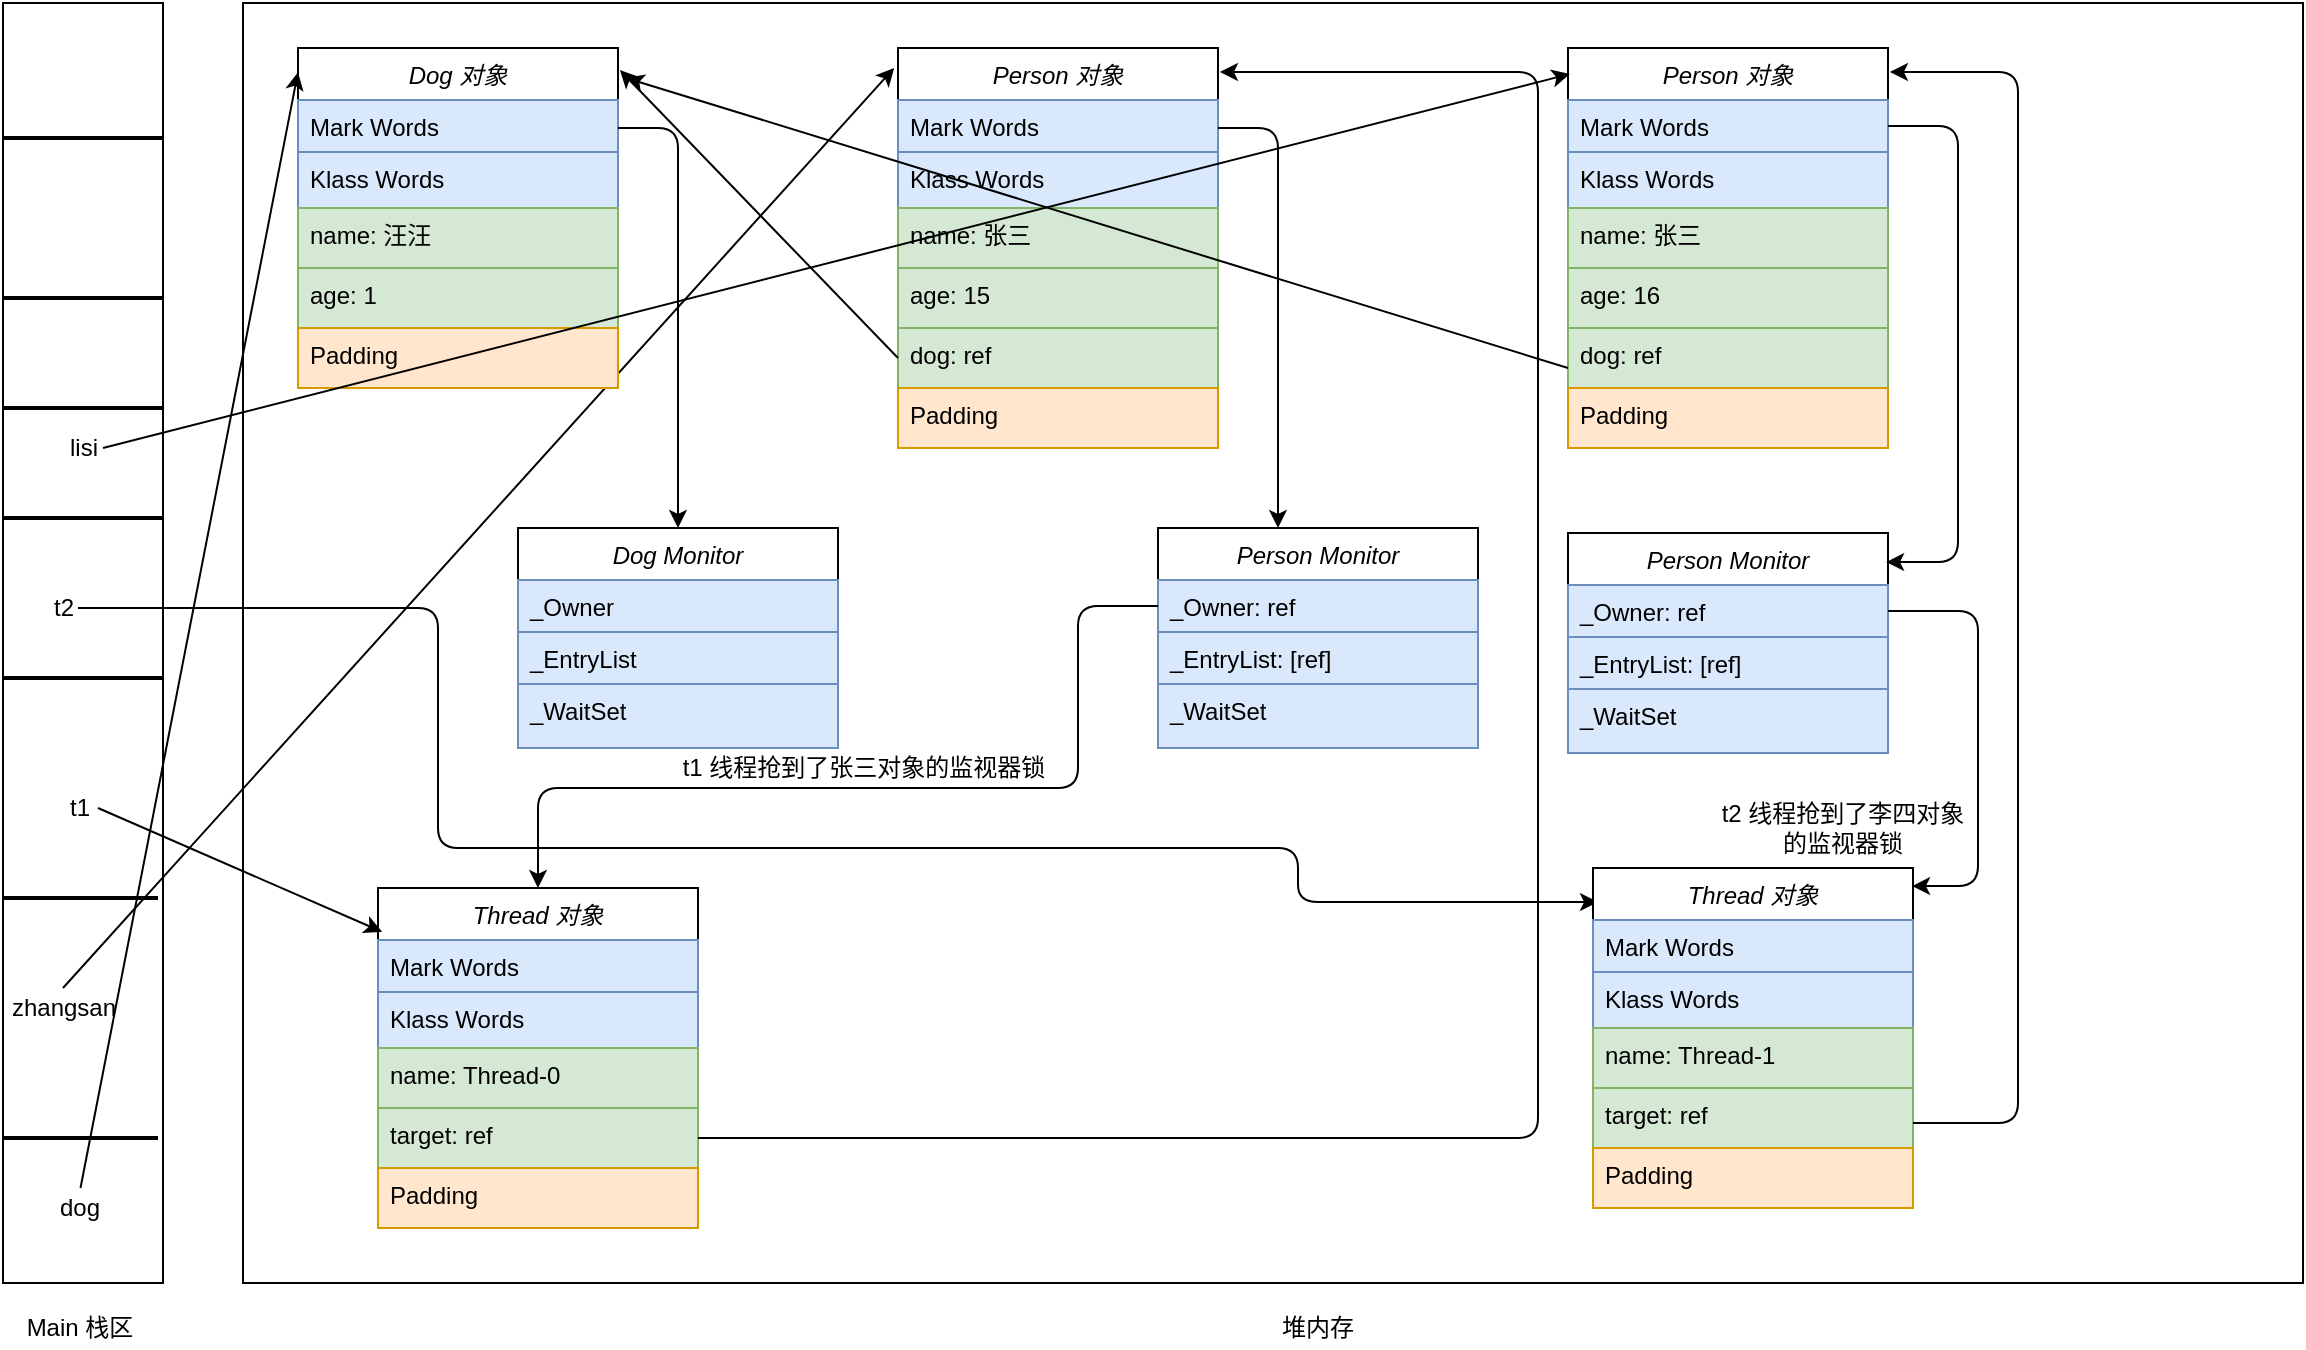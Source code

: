 <mxfile version="13.1.14" type="device" pages="2"><diagram id="DBVxF_tKTgpwkhZDailT" name="Page-2"><mxGraphModel dx="1102" dy="582" grid="1" gridSize="10" guides="1" tooltips="1" connect="1" arrows="1" fold="1" page="1" pageScale="1" pageWidth="1600" pageHeight="900" math="0" shadow="0"><root><mxCell id="lHelHsnZT-BcG7yWM8ZW-0"/><mxCell id="lHelHsnZT-BcG7yWM8ZW-1" parent="lHelHsnZT-BcG7yWM8ZW-0"/><mxCell id="lHelHsnZT-BcG7yWM8ZW-2" value="" style="rounded=0;whiteSpace=wrap;html=1;rotation=90;" parent="lHelHsnZT-BcG7yWM8ZW-1" vertex="1"><mxGeometry x="-117.5" y="317.5" width="640" height="80" as="geometry"/></mxCell><mxCell id="lHelHsnZT-BcG7yWM8ZW-10" value="" style="rounded=0;whiteSpace=wrap;html=1;rotation=90;" parent="lHelHsnZT-BcG7yWM8ZW-1" vertex="1"><mxGeometry x="477.5" y="-157.5" width="640" height="1030" as="geometry"/></mxCell><mxCell id="lHelHsnZT-BcG7yWM8ZW-14" value="" style="line;strokeWidth=2;html=1;" parent="lHelHsnZT-BcG7yWM8ZW-1" vertex="1"><mxGeometry x="162.5" y="370" width="80" height="10" as="geometry"/></mxCell><mxCell id="lHelHsnZT-BcG7yWM8ZW-16" value="" style="line;strokeWidth=2;html=1;" parent="lHelHsnZT-BcG7yWM8ZW-1" vertex="1"><mxGeometry x="162.5" y="290" width="80" height="10" as="geometry"/></mxCell><mxCell id="lHelHsnZT-BcG7yWM8ZW-18" value="" style="line;strokeWidth=2;html=1;" parent="lHelHsnZT-BcG7yWM8ZW-1" vertex="1"><mxGeometry x="162.5" y="235" width="80" height="10" as="geometry"/></mxCell><mxCell id="lHelHsnZT-BcG7yWM8ZW-20" value="" style="line;strokeWidth=2;html=1;" parent="lHelHsnZT-BcG7yWM8ZW-1" vertex="1"><mxGeometry x="162.5" y="180" width="80" height="10" as="geometry"/></mxCell><mxCell id="lHelHsnZT-BcG7yWM8ZW-23" value="" style="line;strokeWidth=2;html=1;" parent="lHelHsnZT-BcG7yWM8ZW-1" vertex="1"><mxGeometry x="162.5" y="100" width="80" height="10" as="geometry"/></mxCell><mxCell id="nq__p9gzCYhoMsoxMmP9-8" value="Person 对象" style="swimlane;fontStyle=2;align=center;verticalAlign=top;childLayout=stackLayout;horizontal=1;startSize=26;horizontalStack=0;resizeParent=1;resizeLast=0;collapsible=1;marginBottom=0;rounded=0;shadow=0;strokeWidth=1;" parent="lHelHsnZT-BcG7yWM8ZW-1" vertex="1"><mxGeometry x="610" y="60" width="160" height="200" as="geometry"><mxRectangle x="230" y="140" width="160" height="26" as="alternateBounds"/></mxGeometry></mxCell><mxCell id="nq__p9gzCYhoMsoxMmP9-9" value="Mark Words" style="text;align=left;verticalAlign=top;spacingLeft=4;spacingRight=4;overflow=hidden;rotatable=0;points=[[0,0.5],[1,0.5]];portConstraint=eastwest;fillColor=#dae8fc;strokeColor=#6c8ebf;" parent="nq__p9gzCYhoMsoxMmP9-8" vertex="1"><mxGeometry y="26" width="160" height="26" as="geometry"/></mxCell><mxCell id="nq__p9gzCYhoMsoxMmP9-10" value="Klass Words" style="text;align=left;verticalAlign=top;spacingLeft=4;spacingRight=4;overflow=hidden;rotatable=0;points=[[0,0.5],[1,0.5]];portConstraint=eastwest;rounded=0;shadow=0;html=0;fillColor=#dae8fc;strokeColor=#6c8ebf;" parent="nq__p9gzCYhoMsoxMmP9-8" vertex="1"><mxGeometry y="52" width="160" height="28" as="geometry"/></mxCell><mxCell id="nq__p9gzCYhoMsoxMmP9-11" value="name: 张三" style="text;align=left;verticalAlign=top;spacingLeft=4;spacingRight=4;overflow=hidden;rotatable=0;points=[[0,0.5],[1,0.5]];portConstraint=eastwest;fillColor=#d5e8d4;strokeColor=#82b366;" parent="nq__p9gzCYhoMsoxMmP9-8" vertex="1"><mxGeometry y="80" width="160" height="30" as="geometry"/></mxCell><mxCell id="0J0TGNZ1tiAz6OvyWunT-2" value="Person 对象" style="swimlane;fontStyle=2;align=center;verticalAlign=top;childLayout=stackLayout;horizontal=1;startSize=26;horizontalStack=0;resizeParent=1;resizeLast=0;collapsible=1;marginBottom=0;rounded=0;shadow=0;strokeWidth=1;" vertex="1" parent="lHelHsnZT-BcG7yWM8ZW-1"><mxGeometry x="945" y="60" width="160" height="200" as="geometry"><mxRectangle x="230" y="140" width="160" height="26" as="alternateBounds"/></mxGeometry></mxCell><mxCell id="0J0TGNZ1tiAz6OvyWunT-3" value="Mark Words" style="text;align=left;verticalAlign=top;spacingLeft=4;spacingRight=4;overflow=hidden;rotatable=0;points=[[0,0.5],[1,0.5]];portConstraint=eastwest;fillColor=#dae8fc;strokeColor=#6c8ebf;" vertex="1" parent="0J0TGNZ1tiAz6OvyWunT-2"><mxGeometry y="26" width="160" height="26" as="geometry"/></mxCell><mxCell id="0J0TGNZ1tiAz6OvyWunT-4" value="Klass Words" style="text;align=left;verticalAlign=top;spacingLeft=4;spacingRight=4;overflow=hidden;rotatable=0;points=[[0,0.5],[1,0.5]];portConstraint=eastwest;rounded=0;shadow=0;html=0;fillColor=#dae8fc;strokeColor=#6c8ebf;" vertex="1" parent="0J0TGNZ1tiAz6OvyWunT-2"><mxGeometry y="52" width="160" height="28" as="geometry"/></mxCell><mxCell id="0J0TGNZ1tiAz6OvyWunT-5" value="name: 张三" style="text;align=left;verticalAlign=top;spacingLeft=4;spacingRight=4;overflow=hidden;rotatable=0;points=[[0,0.5],[1,0.5]];portConstraint=eastwest;fillColor=#d5e8d4;strokeColor=#82b366;" vertex="1" parent="0J0TGNZ1tiAz6OvyWunT-2"><mxGeometry y="80" width="160" height="30" as="geometry"/></mxCell><mxCell id="lHelHsnZT-BcG7yWM8ZW-26" value="Main 栈区" style="text;html=1;strokeColor=none;fillColor=none;align=center;verticalAlign=middle;whiteSpace=wrap;rounded=0;" parent="lHelHsnZT-BcG7yWM8ZW-1" vertex="1"><mxGeometry x="171.25" y="690" width="60" height="20" as="geometry"/></mxCell><mxCell id="lHelHsnZT-BcG7yWM8ZW-30" value="堆内存" style="text;html=1;strokeColor=none;fillColor=none;align=center;verticalAlign=middle;whiteSpace=wrap;rounded=0;" parent="lHelHsnZT-BcG7yWM8ZW-1" vertex="1"><mxGeometry x="790" y="690" width="60" height="20" as="geometry"/></mxCell><mxCell id="nq__p9gzCYhoMsoxMmP9-0" value="Dog 对象" style="swimlane;fontStyle=2;align=center;verticalAlign=top;childLayout=stackLayout;horizontal=1;startSize=26;horizontalStack=0;resizeParent=1;resizeLast=0;collapsible=1;marginBottom=0;rounded=0;shadow=0;strokeWidth=1;" parent="lHelHsnZT-BcG7yWM8ZW-1" vertex="1"><mxGeometry x="310" y="60" width="160" height="170" as="geometry"><mxRectangle x="230" y="140" width="160" height="26" as="alternateBounds"/></mxGeometry></mxCell><mxCell id="nq__p9gzCYhoMsoxMmP9-1" value="Mark Words" style="text;align=left;verticalAlign=top;spacingLeft=4;spacingRight=4;overflow=hidden;rotatable=0;points=[[0,0.5],[1,0.5]];portConstraint=eastwest;fillColor=#dae8fc;strokeColor=#6c8ebf;" parent="nq__p9gzCYhoMsoxMmP9-0" vertex="1"><mxGeometry y="26" width="160" height="26" as="geometry"/></mxCell><mxCell id="nq__p9gzCYhoMsoxMmP9-2" value="Klass Words" style="text;align=left;verticalAlign=top;spacingLeft=4;spacingRight=4;overflow=hidden;rotatable=0;points=[[0,0.5],[1,0.5]];portConstraint=eastwest;rounded=0;shadow=0;html=0;fillColor=#dae8fc;strokeColor=#6c8ebf;" parent="nq__p9gzCYhoMsoxMmP9-0" vertex="1"><mxGeometry y="52" width="160" height="28" as="geometry"/></mxCell><mxCell id="nq__p9gzCYhoMsoxMmP9-5" value="dog" style="text;html=1;strokeColor=none;fillColor=none;align=center;verticalAlign=middle;whiteSpace=wrap;rounded=0;" parent="lHelHsnZT-BcG7yWM8ZW-1" vertex="1"><mxGeometry x="181.25" y="630" width="40" height="20" as="geometry"/></mxCell><mxCell id="nq__p9gzCYhoMsoxMmP9-7" value="" style="endArrow=classic;html=1;entryX=0;entryY=0.071;entryDx=0;entryDy=0;exitX=0.5;exitY=0;exitDx=0;exitDy=0;entryPerimeter=0;" parent="lHelHsnZT-BcG7yWM8ZW-1" source="nq__p9gzCYhoMsoxMmP9-5" target="nq__p9gzCYhoMsoxMmP9-0" edge="1"><mxGeometry width="50" height="50" relative="1" as="geometry"><mxPoint x="200" y="410" as="sourcePoint"/><mxPoint x="250" y="360" as="targetPoint"/></mxGeometry></mxCell><mxCell id="nq__p9gzCYhoMsoxMmP9-15" value="zhangsan" style="text;html=1;strokeColor=none;fillColor=none;align=center;verticalAlign=middle;whiteSpace=wrap;rounded=0;" parent="lHelHsnZT-BcG7yWM8ZW-1" vertex="1"><mxGeometry x="172.5" y="530" width="40" height="20" as="geometry"/></mxCell><mxCell id="nq__p9gzCYhoMsoxMmP9-16" value="" style="endArrow=classic;html=1;entryX=-0.012;entryY=0.05;entryDx=0;entryDy=0;exitX=0.5;exitY=0;exitDx=0;exitDy=0;entryPerimeter=0;" parent="lHelHsnZT-BcG7yWM8ZW-1" source="nq__p9gzCYhoMsoxMmP9-15" target="nq__p9gzCYhoMsoxMmP9-8" edge="1"><mxGeometry width="50" height="50" relative="1" as="geometry"><mxPoint x="212.5" y="340" as="sourcePoint"/><mxPoint x="262.5" y="290" as="targetPoint"/></mxGeometry></mxCell><mxCell id="E8GZ65CvNSvYNaj-9JMb-3" value="" style="line;strokeWidth=2;html=1;" parent="lHelHsnZT-BcG7yWM8ZW-1" vertex="1"><mxGeometry x="162.5" y="600" width="77.5" height="10" as="geometry"/></mxCell><mxCell id="E8GZ65CvNSvYNaj-9JMb-5" value="" style="line;strokeWidth=2;html=1;" parent="lHelHsnZT-BcG7yWM8ZW-1" vertex="1"><mxGeometry x="162.5" y="480" width="77.5" height="10" as="geometry"/></mxCell><mxCell id="E8GZ65CvNSvYNaj-9JMb-7" value="name: 汪汪" style="text;align=left;verticalAlign=top;spacingLeft=4;spacingRight=4;overflow=hidden;rotatable=0;points=[[0,0.5],[1,0.5]];portConstraint=eastwest;fillColor=#d5e8d4;strokeColor=#82b366;" parent="lHelHsnZT-BcG7yWM8ZW-1" vertex="1"><mxGeometry x="310" y="140" width="160" height="30" as="geometry"/></mxCell><mxCell id="E8GZ65CvNSvYNaj-9JMb-9" value="age: 1" style="text;align=left;verticalAlign=top;spacingLeft=4;spacingRight=4;overflow=hidden;rotatable=0;points=[[0,0.5],[1,0.5]];portConstraint=eastwest;fillColor=#d5e8d4;strokeColor=#82b366;" parent="lHelHsnZT-BcG7yWM8ZW-1" vertex="1"><mxGeometry x="310" y="170" width="160" height="30" as="geometry"/></mxCell><mxCell id="E8GZ65CvNSvYNaj-9JMb-10" value="Padding" style="text;align=left;verticalAlign=top;spacingLeft=4;spacingRight=4;overflow=hidden;rotatable=0;points=[[0,0.5],[1,0.5]];portConstraint=eastwest;fillColor=#ffe6cc;strokeColor=#d79b00;" parent="lHelHsnZT-BcG7yWM8ZW-1" vertex="1"><mxGeometry x="310" y="200" width="160" height="30" as="geometry"/></mxCell><mxCell id="E8GZ65CvNSvYNaj-9JMb-11" value="age: 15" style="text;align=left;verticalAlign=top;spacingLeft=4;spacingRight=4;overflow=hidden;rotatable=0;points=[[0,0.5],[1,0.5]];portConstraint=eastwest;fillColor=#d5e8d4;strokeColor=#82b366;" parent="lHelHsnZT-BcG7yWM8ZW-1" vertex="1"><mxGeometry x="610" y="170" width="160" height="30" as="geometry"/></mxCell><mxCell id="E8GZ65CvNSvYNaj-9JMb-12" value="dog: ref" style="text;align=left;verticalAlign=top;spacingLeft=4;spacingRight=4;overflow=hidden;rotatable=0;points=[[0,0.5],[1,0.5]];portConstraint=eastwest;fillColor=#d5e8d4;strokeColor=#82b366;" parent="lHelHsnZT-BcG7yWM8ZW-1" vertex="1"><mxGeometry x="610" y="200" width="160" height="30" as="geometry"/></mxCell><mxCell id="E8GZ65CvNSvYNaj-9JMb-13" value="Padding" style="text;align=left;verticalAlign=top;spacingLeft=4;spacingRight=4;overflow=hidden;rotatable=0;points=[[0,0.5],[1,0.5]];portConstraint=eastwest;fillColor=#ffe6cc;strokeColor=#d79b00;" parent="lHelHsnZT-BcG7yWM8ZW-1" vertex="1"><mxGeometry x="610" y="230" width="160" height="30" as="geometry"/></mxCell><mxCell id="E8GZ65CvNSvYNaj-9JMb-15" value="" style="endArrow=classic;html=1;exitX=0;exitY=0.5;exitDx=0;exitDy=0;entryX=1.006;entryY=0.065;entryDx=0;entryDy=0;entryPerimeter=0;" parent="lHelHsnZT-BcG7yWM8ZW-1" source="E8GZ65CvNSvYNaj-9JMb-12" target="nq__p9gzCYhoMsoxMmP9-0" edge="1"><mxGeometry width="50" height="50" relative="1" as="geometry"><mxPoint x="522.5" y="245" as="sourcePoint"/><mxPoint x="572.5" y="195" as="targetPoint"/></mxGeometry></mxCell><mxCell id="irm7FW5SjRlc1cwtI_6U-14" value="" style="edgeStyle=segmentEdgeStyle;endArrow=classic;html=1;" parent="lHelHsnZT-BcG7yWM8ZW-1" target="irm7FW5SjRlc1cwtI_6U-0" edge="1"><mxGeometry width="50" height="50" relative="1" as="geometry"><mxPoint x="470" y="100" as="sourcePoint"/><mxPoint x="520" y="50" as="targetPoint"/></mxGeometry></mxCell><mxCell id="irm7FW5SjRlc1cwtI_6U-0" value="Dog Monitor" style="swimlane;fontStyle=2;align=center;verticalAlign=top;childLayout=stackLayout;horizontal=1;startSize=26;horizontalStack=0;resizeParent=1;resizeLast=0;collapsible=1;marginBottom=0;rounded=0;shadow=0;strokeWidth=1;" parent="lHelHsnZT-BcG7yWM8ZW-1" vertex="1"><mxGeometry x="420" y="300" width="160" height="110" as="geometry"><mxRectangle x="230" y="140" width="160" height="26" as="alternateBounds"/></mxGeometry></mxCell><mxCell id="irm7FW5SjRlc1cwtI_6U-1" value="_Owner" style="text;align=left;verticalAlign=top;spacingLeft=4;spacingRight=4;overflow=hidden;rotatable=0;points=[[0,0.5],[1,0.5]];portConstraint=eastwest;fillColor=#dae8fc;strokeColor=#6c8ebf;" parent="irm7FW5SjRlc1cwtI_6U-0" vertex="1"><mxGeometry y="26" width="160" height="26" as="geometry"/></mxCell><mxCell id="irm7FW5SjRlc1cwtI_6U-2" value="_EntryList" style="text;align=left;verticalAlign=top;spacingLeft=4;spacingRight=4;overflow=hidden;rotatable=0;points=[[0,0.5],[1,0.5]];portConstraint=eastwest;rounded=0;shadow=0;html=0;fillColor=#dae8fc;strokeColor=#6c8ebf;" parent="irm7FW5SjRlc1cwtI_6U-0" vertex="1"><mxGeometry y="52" width="160" height="26" as="geometry"/></mxCell><mxCell id="irm7FW5SjRlc1cwtI_6U-3" value="_WaitSet" style="text;align=left;verticalAlign=top;spacingLeft=4;spacingRight=4;overflow=hidden;rotatable=0;points=[[0,0.5],[1,0.5]];portConstraint=eastwest;rounded=0;shadow=0;html=0;fillColor=#dae8fc;strokeColor=#6c8ebf;" parent="irm7FW5SjRlc1cwtI_6U-0" vertex="1"><mxGeometry y="78" width="160" height="32" as="geometry"/></mxCell><mxCell id="irm7FW5SjRlc1cwtI_6U-4" value="Person Monitor" style="swimlane;fontStyle=2;align=center;verticalAlign=top;childLayout=stackLayout;horizontal=1;startSize=26;horizontalStack=0;resizeParent=1;resizeLast=0;collapsible=1;marginBottom=0;rounded=0;shadow=0;strokeWidth=1;" parent="lHelHsnZT-BcG7yWM8ZW-1" vertex="1"><mxGeometry x="740" y="300" width="160" height="110" as="geometry"><mxRectangle x="620" y="310" width="160" height="26" as="alternateBounds"/></mxGeometry></mxCell><mxCell id="irm7FW5SjRlc1cwtI_6U-5" value="_Owner: ref" style="text;align=left;verticalAlign=top;spacingLeft=4;spacingRight=4;overflow=hidden;rotatable=0;points=[[0,0.5],[1,0.5]];portConstraint=eastwest;fillColor=#dae8fc;strokeColor=#6c8ebf;" parent="irm7FW5SjRlc1cwtI_6U-4" vertex="1"><mxGeometry y="26" width="160" height="26" as="geometry"/></mxCell><mxCell id="irm7FW5SjRlc1cwtI_6U-6" value="_EntryList: [ref]" style="text;align=left;verticalAlign=top;spacingLeft=4;spacingRight=4;overflow=hidden;rotatable=0;points=[[0,0.5],[1,0.5]];portConstraint=eastwest;rounded=0;shadow=0;html=0;fillColor=#dae8fc;strokeColor=#6c8ebf;" parent="irm7FW5SjRlc1cwtI_6U-4" vertex="1"><mxGeometry y="52" width="160" height="26" as="geometry"/></mxCell><mxCell id="irm7FW5SjRlc1cwtI_6U-7" value="_WaitSet" style="text;align=left;verticalAlign=top;spacingLeft=4;spacingRight=4;overflow=hidden;rotatable=0;points=[[0,0.5],[1,0.5]];portConstraint=eastwest;rounded=0;shadow=0;html=0;fillColor=#dae8fc;strokeColor=#6c8ebf;" parent="irm7FW5SjRlc1cwtI_6U-4" vertex="1"><mxGeometry y="78" width="160" height="32" as="geometry"/></mxCell><mxCell id="irm7FW5SjRlc1cwtI_6U-15" value="" style="edgeStyle=segmentEdgeStyle;endArrow=classic;html=1;" parent="lHelHsnZT-BcG7yWM8ZW-1" edge="1"><mxGeometry width="50" height="50" relative="1" as="geometry"><mxPoint x="770" y="100" as="sourcePoint"/><mxPoint x="800" y="300" as="targetPoint"/></mxGeometry></mxCell><mxCell id="irm7FW5SjRlc1cwtI_6U-16" value="Thread 对象" style="swimlane;fontStyle=2;align=center;verticalAlign=top;childLayout=stackLayout;horizontal=1;startSize=26;horizontalStack=0;resizeParent=1;resizeLast=0;collapsible=1;marginBottom=0;rounded=0;shadow=0;strokeWidth=1;" parent="lHelHsnZT-BcG7yWM8ZW-1" vertex="1"><mxGeometry x="350" y="480" width="160" height="170" as="geometry"><mxRectangle x="230" y="140" width="160" height="26" as="alternateBounds"/></mxGeometry></mxCell><mxCell id="irm7FW5SjRlc1cwtI_6U-17" value="Mark Words" style="text;align=left;verticalAlign=top;spacingLeft=4;spacingRight=4;overflow=hidden;rotatable=0;points=[[0,0.5],[1,0.5]];portConstraint=eastwest;fillColor=#dae8fc;strokeColor=#6c8ebf;" parent="irm7FW5SjRlc1cwtI_6U-16" vertex="1"><mxGeometry y="26" width="160" height="26" as="geometry"/></mxCell><mxCell id="irm7FW5SjRlc1cwtI_6U-18" value="Klass Words" style="text;align=left;verticalAlign=top;spacingLeft=4;spacingRight=4;overflow=hidden;rotatable=0;points=[[0,0.5],[1,0.5]];portConstraint=eastwest;rounded=0;shadow=0;html=0;fillColor=#dae8fc;strokeColor=#6c8ebf;" parent="irm7FW5SjRlc1cwtI_6U-16" vertex="1"><mxGeometry y="52" width="160" height="28" as="geometry"/></mxCell><mxCell id="irm7FW5SjRlc1cwtI_6U-19" value="name: Thread-0" style="text;align=left;verticalAlign=top;spacingLeft=4;spacingRight=4;overflow=hidden;rotatable=0;points=[[0,0.5],[1,0.5]];portConstraint=eastwest;rounded=0;shadow=0;html=0;fillColor=#d5e8d4;strokeColor=#82b366;" parent="lHelHsnZT-BcG7yWM8ZW-1" vertex="1"><mxGeometry x="350" y="560" width="160" height="30" as="geometry"/></mxCell><mxCell id="irm7FW5SjRlc1cwtI_6U-20" value="target: ref" style="text;align=left;verticalAlign=top;spacingLeft=4;spacingRight=4;overflow=hidden;rotatable=0;points=[[0,0.5],[1,0.5]];portConstraint=eastwest;rounded=0;shadow=0;html=0;fillColor=#d5e8d4;strokeColor=#82b366;" parent="lHelHsnZT-BcG7yWM8ZW-1" vertex="1"><mxGeometry x="350" y="590" width="160" height="30" as="geometry"/></mxCell><mxCell id="irm7FW5SjRlc1cwtI_6U-25" value="" style="edgeStyle=segmentEdgeStyle;endArrow=classic;html=1;entryX=1.006;entryY=0.06;entryDx=0;entryDy=0;entryPerimeter=0;exitX=1;exitY=0.5;exitDx=0;exitDy=0;" parent="lHelHsnZT-BcG7yWM8ZW-1" target="nq__p9gzCYhoMsoxMmP9-8" edge="1" source="irm7FW5SjRlc1cwtI_6U-20"><mxGeometry width="50" height="50" relative="1" as="geometry"><mxPoint x="510" y="580" as="sourcePoint"/><mxPoint x="680" y="260" as="targetPoint"/><Array as="points"><mxPoint x="930" y="605"/><mxPoint x="930" y="72"/></Array></mxGeometry></mxCell><mxCell id="irm7FW5SjRlc1cwtI_6U-26" value="" style="edgeStyle=segmentEdgeStyle;endArrow=classic;html=1;exitX=0;exitY=0.5;exitDx=0;exitDy=0;entryX=0.5;entryY=0;entryDx=0;entryDy=0;" parent="lHelHsnZT-BcG7yWM8ZW-1" source="irm7FW5SjRlc1cwtI_6U-5" target="irm7FW5SjRlc1cwtI_6U-16" edge="1"><mxGeometry width="50" height="50" relative="1" as="geometry"><mxPoint x="610" y="350" as="sourcePoint"/><mxPoint x="660" y="300" as="targetPoint"/><Array as="points"><mxPoint x="700" y="339"/><mxPoint x="700" y="430"/><mxPoint x="430" y="430"/></Array></mxGeometry></mxCell><mxCell id="irm7FW5SjRlc1cwtI_6U-33" value="t1 线程抢到了张三对象的监视器锁" style="text;html=1;strokeColor=none;fillColor=none;align=center;verticalAlign=middle;whiteSpace=wrap;rounded=0;" parent="lHelHsnZT-BcG7yWM8ZW-1" vertex="1"><mxGeometry x="477.5" y="410" width="230" height="20" as="geometry"/></mxCell><mxCell id="irm7FW5SjRlc1cwtI_6U-37" value="t1" style="text;html=1;strokeColor=none;fillColor=none;align=center;verticalAlign=middle;whiteSpace=wrap;rounded=0;" parent="lHelHsnZT-BcG7yWM8ZW-1" vertex="1"><mxGeometry x="181.25" y="430" width="40" height="20" as="geometry"/></mxCell><mxCell id="irm7FW5SjRlc1cwtI_6U-38" value="" style="endArrow=classic;html=1;entryX=0.013;entryY=0.129;entryDx=0;entryDy=0;entryPerimeter=0;" parent="lHelHsnZT-BcG7yWM8ZW-1" target="irm7FW5SjRlc1cwtI_6U-16" edge="1"><mxGeometry width="50" height="50" relative="1" as="geometry"><mxPoint x="210" y="440" as="sourcePoint"/><mxPoint x="260" y="390" as="targetPoint"/></mxGeometry></mxCell><mxCell id="irm7FW5SjRlc1cwtI_6U-40" value="t2" style="text;html=1;strokeColor=none;fillColor=none;align=center;verticalAlign=middle;whiteSpace=wrap;rounded=0;" parent="lHelHsnZT-BcG7yWM8ZW-1" vertex="1"><mxGeometry x="172.5" y="330" width="40" height="20" as="geometry"/></mxCell><mxCell id="irm7FW5SjRlc1cwtI_6U-43" value="" style="edgeStyle=segmentEdgeStyle;endArrow=classic;html=1;" parent="lHelHsnZT-BcG7yWM8ZW-1" edge="1"><mxGeometry width="50" height="50" relative="1" as="geometry"><mxPoint x="200" y="340" as="sourcePoint"/><mxPoint x="960" y="487" as="targetPoint"/><Array as="points"><mxPoint x="380" y="340"/><mxPoint x="380" y="460"/><mxPoint x="810" y="460"/><mxPoint x="810" y="487"/></Array></mxGeometry></mxCell><mxCell id="irm7FW5SjRlc1cwtI_6U-46" value="Thread 对象" style="swimlane;fontStyle=2;align=center;verticalAlign=top;childLayout=stackLayout;horizontal=1;startSize=26;horizontalStack=0;resizeParent=1;resizeLast=0;collapsible=1;marginBottom=0;rounded=0;shadow=0;strokeWidth=1;" parent="lHelHsnZT-BcG7yWM8ZW-1" vertex="1"><mxGeometry x="957.5" y="470" width="160" height="170" as="geometry"><mxRectangle x="230" y="140" width="160" height="26" as="alternateBounds"/></mxGeometry></mxCell><mxCell id="irm7FW5SjRlc1cwtI_6U-47" value="Mark Words" style="text;align=left;verticalAlign=top;spacingLeft=4;spacingRight=4;overflow=hidden;rotatable=0;points=[[0,0.5],[1,0.5]];portConstraint=eastwest;fillColor=#dae8fc;strokeColor=#6c8ebf;" parent="irm7FW5SjRlc1cwtI_6U-46" vertex="1"><mxGeometry y="26" width="160" height="26" as="geometry"/></mxCell><mxCell id="irm7FW5SjRlc1cwtI_6U-48" value="Klass Words" style="text;align=left;verticalAlign=top;spacingLeft=4;spacingRight=4;overflow=hidden;rotatable=0;points=[[0,0.5],[1,0.5]];portConstraint=eastwest;rounded=0;shadow=0;html=0;fillColor=#dae8fc;strokeColor=#6c8ebf;" parent="irm7FW5SjRlc1cwtI_6U-46" vertex="1"><mxGeometry y="52" width="160" height="28" as="geometry"/></mxCell><mxCell id="irm7FW5SjRlc1cwtI_6U-49" value="name: Thread-1" style="text;align=left;verticalAlign=top;spacingLeft=4;spacingRight=4;overflow=hidden;rotatable=0;points=[[0,0.5],[1,0.5]];portConstraint=eastwest;rounded=0;shadow=0;html=0;fillColor=#d5e8d4;strokeColor=#82b366;" parent="lHelHsnZT-BcG7yWM8ZW-1" vertex="1"><mxGeometry x="957.5" y="550" width="160" height="30" as="geometry"/></mxCell><mxCell id="irm7FW5SjRlc1cwtI_6U-50" value="target: ref" style="text;align=left;verticalAlign=top;spacingLeft=4;spacingRight=4;overflow=hidden;rotatable=0;points=[[0,0.5],[1,0.5]];portConstraint=eastwest;rounded=0;shadow=0;html=0;fillColor=#d5e8d4;strokeColor=#82b366;" parent="lHelHsnZT-BcG7yWM8ZW-1" vertex="1"><mxGeometry x="957.5" y="580" width="160" height="30" as="geometry"/></mxCell><mxCell id="0J0TGNZ1tiAz6OvyWunT-0" value="Padding" style="text;align=left;verticalAlign=top;spacingLeft=4;spacingRight=4;overflow=hidden;rotatable=0;points=[[0,0.5],[1,0.5]];portConstraint=eastwest;rounded=0;shadow=0;html=0;fillColor=#ffe6cc;strokeColor=#d79b00;" vertex="1" parent="lHelHsnZT-BcG7yWM8ZW-1"><mxGeometry x="350" y="620" width="160" height="30" as="geometry"/></mxCell><mxCell id="0J0TGNZ1tiAz6OvyWunT-1" value="Padding" style="text;align=left;verticalAlign=top;spacingLeft=4;spacingRight=4;overflow=hidden;rotatable=0;points=[[0,0.5],[1,0.5]];portConstraint=eastwest;rounded=0;shadow=0;html=0;fillColor=#ffe6cc;strokeColor=#d79b00;" vertex="1" parent="lHelHsnZT-BcG7yWM8ZW-1"><mxGeometry x="957.5" y="610" width="160" height="30" as="geometry"/></mxCell><mxCell id="0J0TGNZ1tiAz6OvyWunT-6" value="" style="edgeStyle=segmentEdgeStyle;endArrow=classic;html=1;entryX=1.006;entryY=0.06;entryDx=0;entryDy=0;entryPerimeter=0;exitX=1;exitY=0.75;exitDx=0;exitDy=0;" edge="1" parent="lHelHsnZT-BcG7yWM8ZW-1" source="irm7FW5SjRlc1cwtI_6U-46" target="0J0TGNZ1tiAz6OvyWunT-2"><mxGeometry width="50" height="50" relative="1" as="geometry"><mxPoint x="1117.5" y="597.5" as="sourcePoint"/><mxPoint x="770.96" y="72" as="targetPoint"/><Array as="points"><mxPoint x="1170" y="598"/><mxPoint x="1170" y="72"/></Array></mxGeometry></mxCell><mxCell id="0J0TGNZ1tiAz6OvyWunT-11" value="age: 16" style="text;align=left;verticalAlign=top;spacingLeft=4;spacingRight=4;overflow=hidden;rotatable=0;points=[[0,0.5],[1,0.5]];portConstraint=eastwest;fillColor=#d5e8d4;strokeColor=#82b366;" vertex="1" parent="lHelHsnZT-BcG7yWM8ZW-1"><mxGeometry x="945" y="170" width="160" height="30" as="geometry"/></mxCell><mxCell id="0J0TGNZ1tiAz6OvyWunT-12" value="dog: ref" style="text;align=left;verticalAlign=top;spacingLeft=4;spacingRight=4;overflow=hidden;rotatable=0;points=[[0,0.5],[1,0.5]];portConstraint=eastwest;fillColor=#d5e8d4;strokeColor=#82b366;" vertex="1" parent="lHelHsnZT-BcG7yWM8ZW-1"><mxGeometry x="945" y="200" width="160" height="30" as="geometry"/></mxCell><mxCell id="0J0TGNZ1tiAz6OvyWunT-13" value="Padding" style="text;align=left;verticalAlign=top;spacingLeft=4;spacingRight=4;overflow=hidden;rotatable=0;points=[[0,0.5],[1,0.5]];portConstraint=eastwest;fillColor=#ffe6cc;strokeColor=#d79b00;" vertex="1" parent="lHelHsnZT-BcG7yWM8ZW-1"><mxGeometry x="945" y="230" width="160" height="30" as="geometry"/></mxCell><mxCell id="0J0TGNZ1tiAz6OvyWunT-20" value="Person Monitor" style="swimlane;fontStyle=2;align=center;verticalAlign=top;childLayout=stackLayout;horizontal=1;startSize=26;horizontalStack=0;resizeParent=1;resizeLast=0;collapsible=1;marginBottom=0;rounded=0;shadow=0;strokeWidth=1;" vertex="1" parent="lHelHsnZT-BcG7yWM8ZW-1"><mxGeometry x="945" y="302.5" width="160" height="110" as="geometry"><mxRectangle x="620" y="310" width="160" height="26" as="alternateBounds"/></mxGeometry></mxCell><mxCell id="0J0TGNZ1tiAz6OvyWunT-21" value="_Owner: ref" style="text;align=left;verticalAlign=top;spacingLeft=4;spacingRight=4;overflow=hidden;rotatable=0;points=[[0,0.5],[1,0.5]];portConstraint=eastwest;fillColor=#dae8fc;strokeColor=#6c8ebf;" vertex="1" parent="0J0TGNZ1tiAz6OvyWunT-20"><mxGeometry y="26" width="160" height="26" as="geometry"/></mxCell><mxCell id="0J0TGNZ1tiAz6OvyWunT-22" value="_EntryList: [ref]" style="text;align=left;verticalAlign=top;spacingLeft=4;spacingRight=4;overflow=hidden;rotatable=0;points=[[0,0.5],[1,0.5]];portConstraint=eastwest;rounded=0;shadow=0;html=0;fillColor=#dae8fc;strokeColor=#6c8ebf;" vertex="1" parent="0J0TGNZ1tiAz6OvyWunT-20"><mxGeometry y="52" width="160" height="26" as="geometry"/></mxCell><mxCell id="0J0TGNZ1tiAz6OvyWunT-23" value="_WaitSet" style="text;align=left;verticalAlign=top;spacingLeft=4;spacingRight=4;overflow=hidden;rotatable=0;points=[[0,0.5],[1,0.5]];portConstraint=eastwest;rounded=0;shadow=0;html=0;fillColor=#dae8fc;strokeColor=#6c8ebf;" vertex="1" parent="0J0TGNZ1tiAz6OvyWunT-20"><mxGeometry y="78" width="160" height="32" as="geometry"/></mxCell><mxCell id="0J0TGNZ1tiAz6OvyWunT-32" value="" style="edgeStyle=elbowEdgeStyle;elbow=vertical;endArrow=classic;html=1;exitX=1;exitY=0.5;exitDx=0;exitDy=0;entryX=0.994;entryY=0.132;entryDx=0;entryDy=0;entryPerimeter=0;" edge="1" parent="lHelHsnZT-BcG7yWM8ZW-1" source="0J0TGNZ1tiAz6OvyWunT-3" target="0J0TGNZ1tiAz6OvyWunT-20"><mxGeometry width="50" height="50" relative="1" as="geometry"><mxPoint x="1200" y="220" as="sourcePoint"/><mxPoint x="1250" y="170" as="targetPoint"/><Array as="points"><mxPoint x="1140" y="220"/><mxPoint x="1250" y="99"/><mxPoint x="1150" y="99"/><mxPoint x="1160" y="99"/></Array></mxGeometry></mxCell><mxCell id="0J0TGNZ1tiAz6OvyWunT-34" value="" style="edgeStyle=elbowEdgeStyle;elbow=vertical;endArrow=classic;html=1;exitX=1;exitY=0.5;exitDx=0;exitDy=0;entryX=0.997;entryY=0.053;entryDx=0;entryDy=0;entryPerimeter=0;" edge="1" parent="lHelHsnZT-BcG7yWM8ZW-1" source="0J0TGNZ1tiAz6OvyWunT-21" target="irm7FW5SjRlc1cwtI_6U-46"><mxGeometry width="50" height="50" relative="1" as="geometry"><mxPoint x="1220" y="350" as="sourcePoint"/><mxPoint x="1270" y="300" as="targetPoint"/><Array as="points"><mxPoint x="1150" y="410"/></Array></mxGeometry></mxCell><mxCell id="0J0TGNZ1tiAz6OvyWunT-35" value="t2 线程抢到了李四对象的监视器锁" style="text;html=1;strokeColor=none;fillColor=none;align=center;verticalAlign=middle;whiteSpace=wrap;rounded=0;" vertex="1" parent="lHelHsnZT-BcG7yWM8ZW-1"><mxGeometry x="1020" y="440" width="125" height="20" as="geometry"/></mxCell><mxCell id="0J0TGNZ1tiAz6OvyWunT-38" value="" style="endArrow=classic;html=1;entryX=1.025;entryY=0.088;entryDx=0;entryDy=0;entryPerimeter=0;" edge="1" parent="lHelHsnZT-BcG7yWM8ZW-1" target="nq__p9gzCYhoMsoxMmP9-0"><mxGeometry width="50" height="50" relative="1" as="geometry"><mxPoint x="945" y="220" as="sourcePoint"/><mxPoint x="995" y="170" as="targetPoint"/></mxGeometry></mxCell><mxCell id="0J0TGNZ1tiAz6OvyWunT-40" value="lisi" style="text;html=1;strokeColor=none;fillColor=none;align=center;verticalAlign=middle;whiteSpace=wrap;rounded=0;" vertex="1" parent="lHelHsnZT-BcG7yWM8ZW-1"><mxGeometry x="182.5" y="250" width="40" height="20" as="geometry"/></mxCell><mxCell id="0J0TGNZ1tiAz6OvyWunT-41" value="" style="endArrow=classic;html=1;entryX=0.006;entryY=0.065;entryDx=0;entryDy=0;entryPerimeter=0;" edge="1" parent="lHelHsnZT-BcG7yWM8ZW-1" target="0J0TGNZ1tiAz6OvyWunT-2"><mxGeometry width="50" height="50" relative="1" as="geometry"><mxPoint x="212.5" y="260" as="sourcePoint"/><mxPoint x="262.5" y="210" as="targetPoint"/></mxGeometry></mxCell></root></mxGraphModel></diagram><diagram id="Ie2tTs72i3sUyCr13v8c" name="Page-3"><mxGraphModel dx="868" dy="450" grid="1" gridSize="10" guides="1" tooltips="1" connect="1" arrows="1" fold="1" page="1" pageScale="1" pageWidth="1600" pageHeight="900" math="0" shadow="0"><root><mxCell id="j1W8P3ZxBObzQS6Vo8c1-0"/><mxCell id="j1W8P3ZxBObzQS6Vo8c1-1" parent="j1W8P3ZxBObzQS6Vo8c1-0"/></root></mxGraphModel></diagram></mxfile>